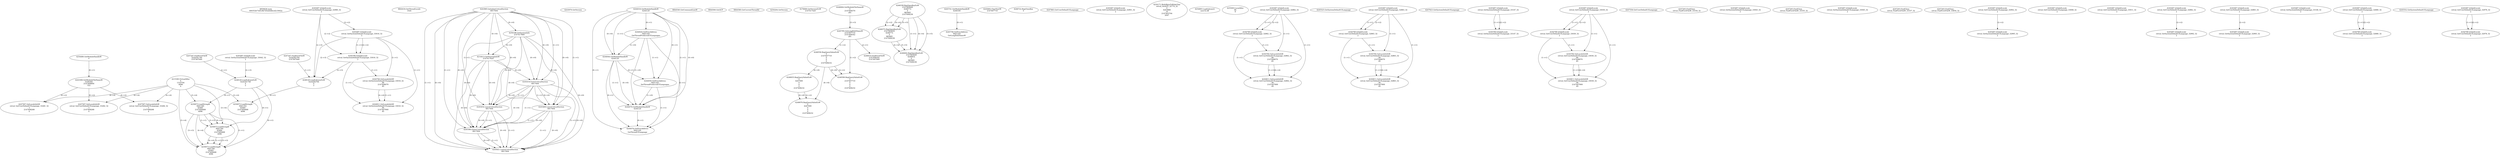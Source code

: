 // Global SCDG with merge call
digraph {
	0 [label="6850628.main
000352b73d5c8b7d5eb0dfecd2c3042a"]
	1 [label="4254480.GetModuleHandleW
0"]
	2 [label="6844434.SetThreadLocale
1024"]
	3 [label="4243965.InitializeCriticalSection
6917004"]
	4 [label="4243979.GetVersion
"]
	5 [label="4244018.GetModuleHandleW
4244120"]
	6 [label="4244024.GetProcAddress
9441320
GetThreadPreferredUILanguages"]
	5 -> 6 [label="(0-->1)"]
	7 [label="4244044.GetModuleHandleW
4244120"]
	5 -> 7 [label="(1-->1)"]
	5 -> 7 [label="(0-->0)"]
	6 -> 7 [label="(1-->0)"]
	8 [label="4244050.GetProcAddress
9441320
SetThreadPreferredUILanguages"]
	5 -> 8 [label="(0-->1)"]
	6 -> 8 [label="(1-->1)"]
	7 -> 8 [label="(0-->1)"]
	9 [label="4244070.GetModuleHandleW
4244120"]
	5 -> 9 [label="(1-->1)"]
	7 -> 9 [label="(1-->1)"]
	5 -> 9 [label="(0-->0)"]
	6 -> 9 [label="(1-->0)"]
	7 -> 9 [label="(0-->0)"]
	8 -> 9 [label="(1-->0)"]
	10 [label="4244076.GetProcAddress
9441320
GetThreadUILanguage"]
	5 -> 10 [label="(0-->1)"]
	6 -> 10 [label="(1-->1)"]
	7 -> 10 [label="(0-->1)"]
	8 -> 10 [label="(1-->1)"]
	9 -> 10 [label="(0-->1)"]
	11 [label="4250188.GetSystemInfo
2147417660"]
	3 -> 11 [label="(0-->0)"]
	12 [label="6844540.GetCommandLineW
"]
	13 [label="4214413.GetStartupInfoW
2147417624"]
	3 -> 13 [label="(0-->0)"]
	11 -> 13 [label="(0-->0)"]
	14 [label="6844560.GetACP
"]
	15 [label="6844580.GetCurrentThreadId
"]
	16 [label="4250204.GetVersion
"]
	17 [label="4276690.GetVersionExW
2147417420"]
	18 [label="4243306.GetModuleFileNameW
4194304
2147408904
522"]
	1 -> 18 [label="(0-->1)"]
	19 [label="4248064.GetModuleFileNameW
0
2147408370
261"]
	20 [label="4215383.VirtualAlloc
0
1310704
4096
4"]
	21 [label="4246338.RegOpenKeyExW
2147483649
4246772
0
983065
2147408236"]
	22 [label="4246372.RegOpenKeyExW
2147483650
4246772
0
983065
2147408236"]
	21 -> 22 [label="(2-->2)"]
	21 -> 22 [label="(4-->4)"]
	21 -> 22 [label="(5-->5)"]
	23 [label="4245741.GetModuleHandleW
4246160"]
	24 [label="4245758.GetProcAddress
9441320
GetLongPathNameW"]
	23 -> 24 [label="(0-->1)"]
	25 [label="4245785.GetLongPathNameW
2147407710
2147406542
261"]
	19 -> 25 [label="(3-->3)"]
	26 [label="4245683.CharNextW
2147407716"]
	27 [label="4246556.RegQueryValueExW
0
2147407710
0
0
0
2147408232"]
	25 -> 27 [label="(1-->2)"]
	28 [label="4246599.RegQueryValueExW
0
2147407710
0
0
0
2147408232"]
	25 -> 28 [label="(1-->2)"]
	27 -> 28 [label="(2-->2)"]
	27 -> 28 [label="(6-->6)"]
	29 [label="4246722.RegCloseKey
0"]
	30 [label="4247883.GetUserDefaultUILanguage
"]
	31 [label="4245418.EnterCriticalSection
6917004"]
	3 -> 31 [label="(1-->1)"]
	3 -> 31 [label="(0-->0)"]
	11 -> 31 [label="(0-->0)"]
	13 -> 31 [label="(0-->0)"]
	32 [label="4245469.LeaveCriticalSection
6917004"]
	3 -> 32 [label="(1-->1)"]
	31 -> 32 [label="(1-->1)"]
	3 -> 32 [label="(0-->0)"]
	11 -> 32 [label="(0-->0)"]
	13 -> 32 [label="(0-->0)"]
	31 -> 32 [label="(0-->0)"]
	33 [label="4245487.IsValidLocale
retval_GetUserDefaultUILanguage_32901_32
2"]
	34 [label="4250171.MultiByteToWideChar
retval_GetACP_32774_32
0
4243868
10
2147403704
2047"]
	35 [label="4254893.LoadLibraryA
user32.dll"]
	36 [label="4255003.LocalAlloc
64
8"]
	37 [label="4246635.RegQueryValueExW
0
4247000
0
0
0
2147408232"]
	27 -> 37 [label="(6-->6)"]
	38 [label="4246676.RegQueryValueExW
0
4247000
0
0
0
2147408232"]
	37 -> 38 [label="(2-->2)"]
	27 -> 38 [label="(6-->6)"]
	37 -> 38 [label="(6-->6)"]
	39 [label="4245487.IsValidLocale
retval_GetUserDefaultUILanguage_32862_32
2"]
	40 [label="4244766.IsValidLocale
retval_GetUserDefaultUILanguage_32862_32
2"]
	39 -> 40 [label="(1-->1)"]
	39 -> 40 [label="(2-->2)"]
	41 [label="4244794.GetLocaleInfoW
retval_GetUserDefaultUILanguage_32862_32
89
2147408070
85"]
	39 -> 41 [label="(1-->1)"]
	40 -> 41 [label="(1-->1)"]
	42 [label="4244811.GetLocaleInfoW
retval_GetUserDefaultUILanguage_32862_32
90
2147407900
85"]
	39 -> 42 [label="(1-->1)"]
	40 -> 42 [label="(1-->1)"]
	41 -> 42 [label="(1-->1)"]
	41 -> 42 [label="(4-->4)"]
	43 [label="4245525.GetSystemDefaultUILanguage
"]
	44 [label="4245487.IsValidLocale
retval_GetUserDefaultUILanguage_32863_32
2"]
	45 [label="4244766.IsValidLocale
retval_GetUserDefaultUILanguage_32863_32
2"]
	44 -> 45 [label="(1-->1)"]
	44 -> 45 [label="(2-->2)"]
	46 [label="4244794.GetLocaleInfoW
retval_GetUserDefaultUILanguage_32863_32
89
2147408070
85"]
	44 -> 46 [label="(1-->1)"]
	45 -> 46 [label="(1-->1)"]
	47 [label="4244811.GetLocaleInfoW
retval_GetUserDefaultUILanguage_32863_32
90
2147407900
85"]
	44 -> 47 [label="(1-->1)"]
	45 -> 47 [label="(1-->1)"]
	46 -> 47 [label="(1-->1)"]
	46 -> 47 [label="(4-->4)"]
	48 [label="4245454.LeaveCriticalSection
6917004"]
	3 -> 48 [label="(1-->1)"]
	31 -> 48 [label="(1-->1)"]
	3 -> 48 [label="(0-->0)"]
	11 -> 48 [label="(0-->0)"]
	13 -> 48 [label="(0-->0)"]
	31 -> 48 [label="(0-->0)"]
	49 [label="4247923.GetSystemDefaultUILanguage
"]
	50 [label="4245487.IsValidLocale
retval_GetSystemDefaultUILanguage_33147_32
2"]
	51 [label="4244766.IsValidLocale
retval_GetSystemDefaultUILanguage_33147_32
2"]
	50 -> 51 [label="(1-->1)"]
	50 -> 51 [label="(2-->2)"]
	52 [label="4245487.IsValidLocale
retval_GetUserDefaultUILanguage_33030_32
2"]
	53 [label="4244766.IsValidLocale
retval_GetUserDefaultUILanguage_33030_32
2"]
	52 -> 53 [label="(1-->1)"]
	52 -> 53 [label="(2-->2)"]
	54 [label="4244794.GetLocaleInfoW
retval_GetUserDefaultUILanguage_33030_32
89
2147408070
85"]
	52 -> 54 [label="(1-->1)"]
	53 -> 54 [label="(1-->1)"]
	55 [label="4244811.GetLocaleInfoW
retval_GetUserDefaultUILanguage_33030_32
90
2147407900
85"]
	52 -> 55 [label="(1-->1)"]
	53 -> 55 [label="(1-->1)"]
	54 -> 55 [label="(1-->1)"]
	54 -> 55 [label="(4-->4)"]
	56 [label="4246014.FindFirstFileW
2147406542
2147407064"]
	25 -> 56 [label="(2-->1)"]
	57 [label="4245487.IsValidLocale
retval_GetSystemDefaultUILanguage_33042_32
2"]
	58 [label="4245580.EnterCriticalSection
6917004"]
	3 -> 58 [label="(1-->1)"]
	31 -> 58 [label="(1-->1)"]
	32 -> 58 [label="(1-->1)"]
	48 -> 58 [label="(1-->1)"]
	3 -> 58 [label="(0-->0)"]
	11 -> 58 [label="(0-->0)"]
	13 -> 58 [label="(0-->0)"]
	31 -> 58 [label="(0-->0)"]
	32 -> 58 [label="(0-->0)"]
	48 -> 58 [label="(0-->0)"]
	59 [label="4245621.LeaveCriticalSection
6917004"]
	3 -> 59 [label="(1-->1)"]
	31 -> 59 [label="(1-->1)"]
	32 -> 59 [label="(1-->1)"]
	48 -> 59 [label="(1-->1)"]
	58 -> 59 [label="(1-->1)"]
	3 -> 59 [label="(0-->0)"]
	11 -> 59 [label="(0-->0)"]
	13 -> 59 [label="(0-->0)"]
	31 -> 59 [label="(0-->0)"]
	32 -> 59 [label="(0-->0)"]
	48 -> 59 [label="(0-->0)"]
	58 -> 59 [label="(0-->0)"]
	60 [label="4247558.GetUserDefaultUILanguage
"]
	61 [label="4247567.GetLocaleInfoW
retval_GetUserDefaultUILanguage_33281_32
3
2147408268
4"]
	18 -> 61 [label="(0-->2)"]
	20 -> 61 [label="(4-->4)"]
	62 [label="4247247.FindFirstFileW
3224341740
2147407640"]
	63 [label="4247263.FindClose
retval_FindFirstFileW_33334_32"]
	64 [label="4248145.LoadLibraryExW
3224341740
0
2"]
	62 -> 64 [label="(1-->1)"]
	57 -> 64 [label="(2-->3)"]
	65 [label="4250073.LoadStringW
9441340
65485
2147409468
4096"]
	64 -> 65 [label="(0-->1)"]
	20 -> 65 [label="(3-->4)"]
	66 [label="4245487.IsValidLocale
retval_GetSystemDefaultUILanguage_33043_32
2"]
	67 [label="4247567.GetLocaleInfoW
retval_GetUserDefaultUILanguage_33282_32
3
2147408268
4"]
	18 -> 67 [label="(0-->2)"]
	20 -> 67 [label="(4-->4)"]
	68 [label="4247263.FindClose
retval_FindFirstFileW_33335_32"]
	69 [label="4246402.RegOpenKeyExW
2147483649
4246832
0
983065
2147408236"]
	21 -> 69 [label="(1-->1)"]
	21 -> 69 [label="(4-->4)"]
	22 -> 69 [label="(4-->4)"]
	21 -> 69 [label="(5-->5)"]
	22 -> 69 [label="(5-->5)"]
	70 [label="4245487.IsValidLocale
retval_GetSystemDefaultUILanguage_33045_32
2"]
	71 [label="4247567.GetLocaleInfoW
retval_GetUserDefaultUILanguage_33284_32
3
2147408268
4"]
	18 -> 71 [label="(0-->2)"]
	20 -> 71 [label="(4-->4)"]
	72 [label="4247263.FindClose
retval_FindFirstFileW_33337_32"]
	73 [label="4250073.LoadStringW
9441340
65484
2147409468
4096"]
	64 -> 73 [label="(0-->1)"]
	65 -> 73 [label="(1-->1)"]
	65 -> 73 [label="(3-->3)"]
	20 -> 73 [label="(3-->4)"]
	65 -> 73 [label="(4-->4)"]
	74 [label="4245487.IsValidLocale
retval_GetUserDefaultUILanguage_32980_32
2"]
	75 [label="4245487.IsValidLocale
retval_GetSystemDefaultUILanguage_33016_32
2"]
	74 -> 75 [label="(2-->2)"]
	76 [label="4244766.IsValidLocale
retval_GetSystemDefaultUILanguage_33016_32
2"]
	75 -> 76 [label="(1-->1)"]
	74 -> 76 [label="(2-->2)"]
	75 -> 76 [label="(2-->2)"]
	77 [label="4244794.GetLocaleInfoW
retval_GetSystemDefaultUILanguage_33016_32
89
2147408070
85"]
	75 -> 77 [label="(1-->1)"]
	76 -> 77 [label="(1-->1)"]
	78 [label="4244811.GetLocaleInfoW
retval_GetSystemDefaultUILanguage_33016_32
90
2147407900
85"]
	75 -> 78 [label="(1-->1)"]
	76 -> 78 [label="(1-->1)"]
	77 -> 78 [label="(1-->1)"]
	77 -> 78 [label="(4-->4)"]
	79 [label="4247247.FindFirstFileW
3224282764
2147407640"]
	80 [label="4247263.FindClose
retval_FindFirstFileW_33854_32"]
	81 [label="4248145.LoadLibraryExW
3224282764
0
2"]
	79 -> 81 [label="(1-->1)"]
	74 -> 81 [label="(2-->3)"]
	75 -> 81 [label="(2-->3)"]
	76 -> 81 [label="(2-->3)"]
	82 [label="4250073.LoadStringW
9441352
65485
2147409468
4096"]
	81 -> 82 [label="(0-->1)"]
	20 -> 82 [label="(3-->4)"]
	83 [label="4245487.IsValidLocale
retval_GetUserDefaultUILanguage_32902_32
2"]
	84 [label="4245487.IsValidLocale
retval_GetSystemDefaultUILanguage_32995_32
2"]
	83 -> 84 [label="(2-->2)"]
	85 [label="4245487.IsValidLocale
retval_GetUserDefaultUILanguage_33008_32
2"]
	86 [label="4245487.IsValidLocale
retval_GetUserDefaultUILanguage_33011_32
2"]
	87 [label="4245487.IsValidLocale
retval_GetUserDefaultUILanguage_32882_32
2"]
	88 [label="4245487.IsValidLocale
retval_GetSystemDefaultUILanguage_32992_32
2"]
	87 -> 88 [label="(2-->2)"]
	89 [label="4245487.IsValidLocale
retval_GetUserDefaultUILanguage_32883_32
2"]
	90 [label="4245487.IsValidLocale
retval_GetSystemDefaultUILanguage_32993_32
2"]
	89 -> 90 [label="(2-->2)"]
	91 [label="4245487.IsValidLocale
retval_GetSystemDefaultUILanguage_33146_32
2"]
	92 [label="4250073.LoadStringW
9441340
65483
2147409468
4096"]
	64 -> 92 [label="(0-->1)"]
	65 -> 92 [label="(1-->1)"]
	73 -> 92 [label="(1-->1)"]
	65 -> 92 [label="(3-->3)"]
	73 -> 92 [label="(3-->3)"]
	20 -> 92 [label="(3-->4)"]
	65 -> 92 [label="(4-->4)"]
	73 -> 92 [label="(4-->4)"]
	93 [label="4245487.IsValidLocale
retval_GetUserDefaultUILanguage_32880_32
2"]
	94 [label="4244766.IsValidLocale
retval_GetUserDefaultUILanguage_32880_32
2"]
	93 -> 94 [label="(1-->1)"]
	93 -> 94 [label="(2-->2)"]
	95 [label="4245552.GetSystemDefaultUILanguage
"]
	96 [label="4245487.IsValidLocale
retval_GetUserDefaultUILanguage_32976_32
2"]
	97 [label="4244766.IsValidLocale
retval_GetUserDefaultUILanguage_32976_32
2"]
	96 -> 97 [label="(1-->1)"]
	96 -> 97 [label="(2-->2)"]
}
